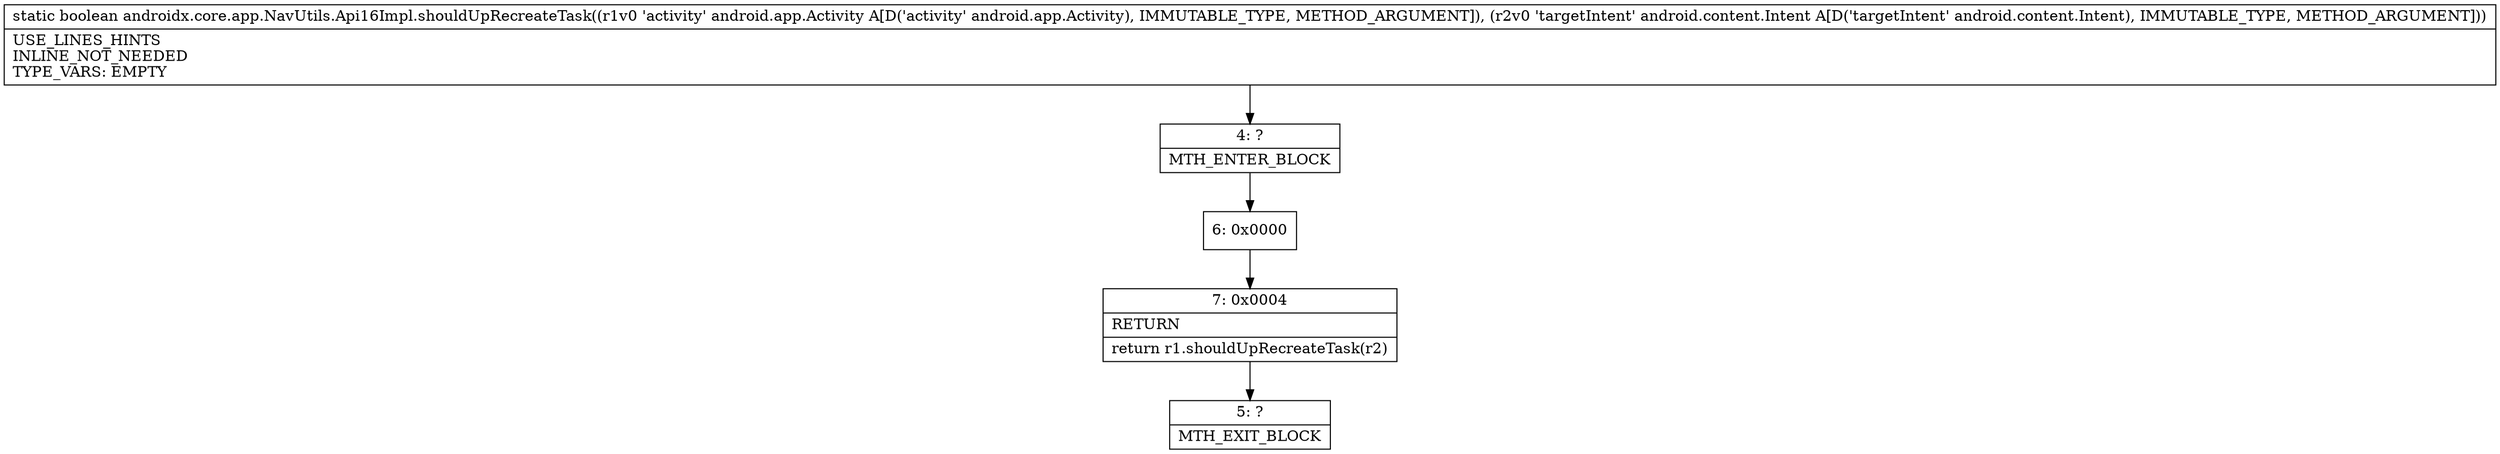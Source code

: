 digraph "CFG forandroidx.core.app.NavUtils.Api16Impl.shouldUpRecreateTask(Landroid\/app\/Activity;Landroid\/content\/Intent;)Z" {
Node_4 [shape=record,label="{4\:\ ?|MTH_ENTER_BLOCK\l}"];
Node_6 [shape=record,label="{6\:\ 0x0000}"];
Node_7 [shape=record,label="{7\:\ 0x0004|RETURN\l|return r1.shouldUpRecreateTask(r2)\l}"];
Node_5 [shape=record,label="{5\:\ ?|MTH_EXIT_BLOCK\l}"];
MethodNode[shape=record,label="{static boolean androidx.core.app.NavUtils.Api16Impl.shouldUpRecreateTask((r1v0 'activity' android.app.Activity A[D('activity' android.app.Activity), IMMUTABLE_TYPE, METHOD_ARGUMENT]), (r2v0 'targetIntent' android.content.Intent A[D('targetIntent' android.content.Intent), IMMUTABLE_TYPE, METHOD_ARGUMENT]))  | USE_LINES_HINTS\lINLINE_NOT_NEEDED\lTYPE_VARS: EMPTY\l}"];
MethodNode -> Node_4;Node_4 -> Node_6;
Node_6 -> Node_7;
Node_7 -> Node_5;
}

